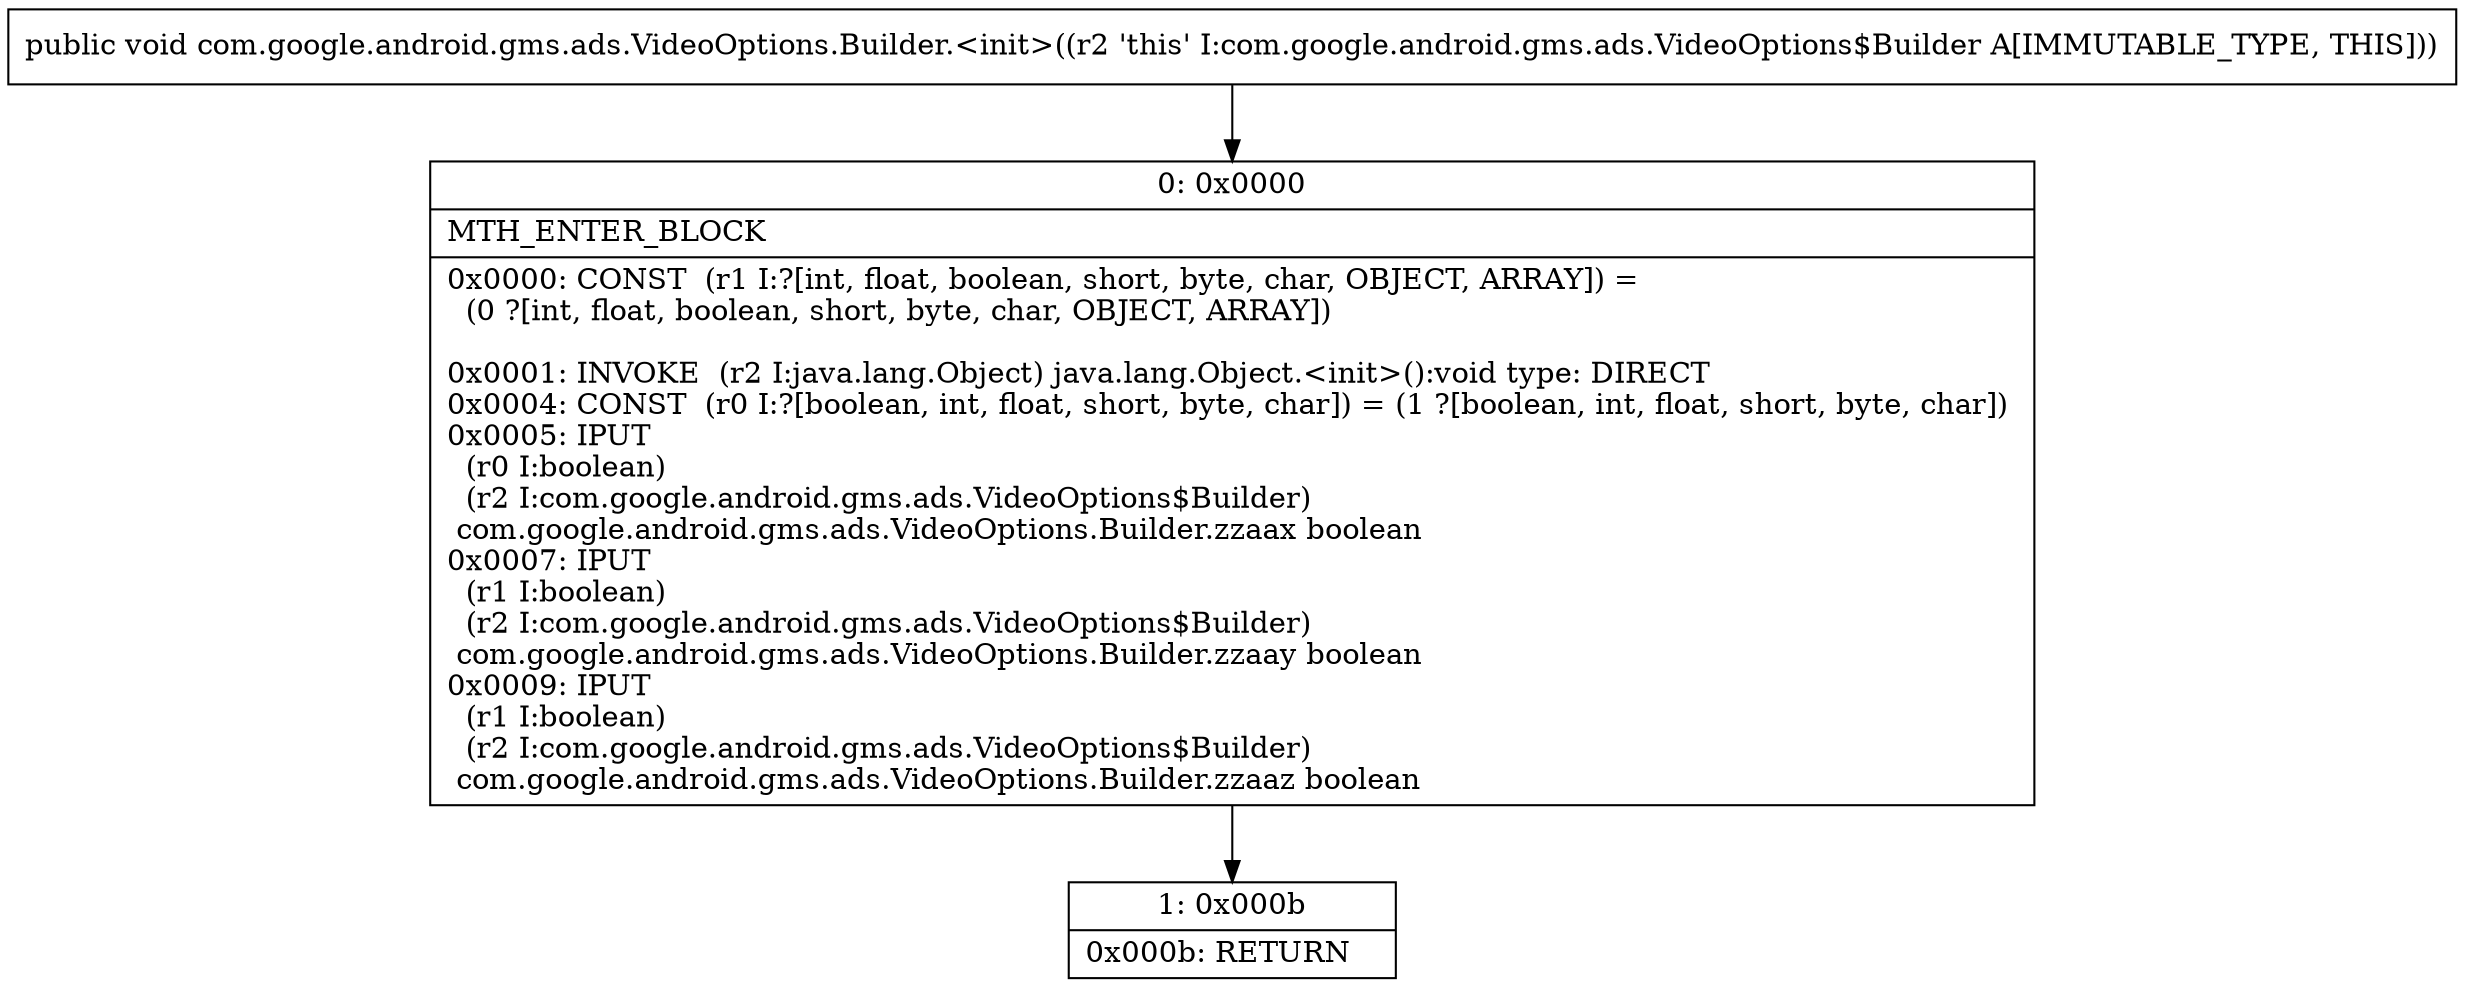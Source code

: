 digraph "CFG forcom.google.android.gms.ads.VideoOptions.Builder.\<init\>()V" {
Node_0 [shape=record,label="{0\:\ 0x0000|MTH_ENTER_BLOCK\l|0x0000: CONST  (r1 I:?[int, float, boolean, short, byte, char, OBJECT, ARRAY]) = \l  (0 ?[int, float, boolean, short, byte, char, OBJECT, ARRAY])\l \l0x0001: INVOKE  (r2 I:java.lang.Object) java.lang.Object.\<init\>():void type: DIRECT \l0x0004: CONST  (r0 I:?[boolean, int, float, short, byte, char]) = (1 ?[boolean, int, float, short, byte, char]) \l0x0005: IPUT  \l  (r0 I:boolean)\l  (r2 I:com.google.android.gms.ads.VideoOptions$Builder)\l com.google.android.gms.ads.VideoOptions.Builder.zzaax boolean \l0x0007: IPUT  \l  (r1 I:boolean)\l  (r2 I:com.google.android.gms.ads.VideoOptions$Builder)\l com.google.android.gms.ads.VideoOptions.Builder.zzaay boolean \l0x0009: IPUT  \l  (r1 I:boolean)\l  (r2 I:com.google.android.gms.ads.VideoOptions$Builder)\l com.google.android.gms.ads.VideoOptions.Builder.zzaaz boolean \l}"];
Node_1 [shape=record,label="{1\:\ 0x000b|0x000b: RETURN   \l}"];
MethodNode[shape=record,label="{public void com.google.android.gms.ads.VideoOptions.Builder.\<init\>((r2 'this' I:com.google.android.gms.ads.VideoOptions$Builder A[IMMUTABLE_TYPE, THIS])) }"];
MethodNode -> Node_0;
Node_0 -> Node_1;
}

